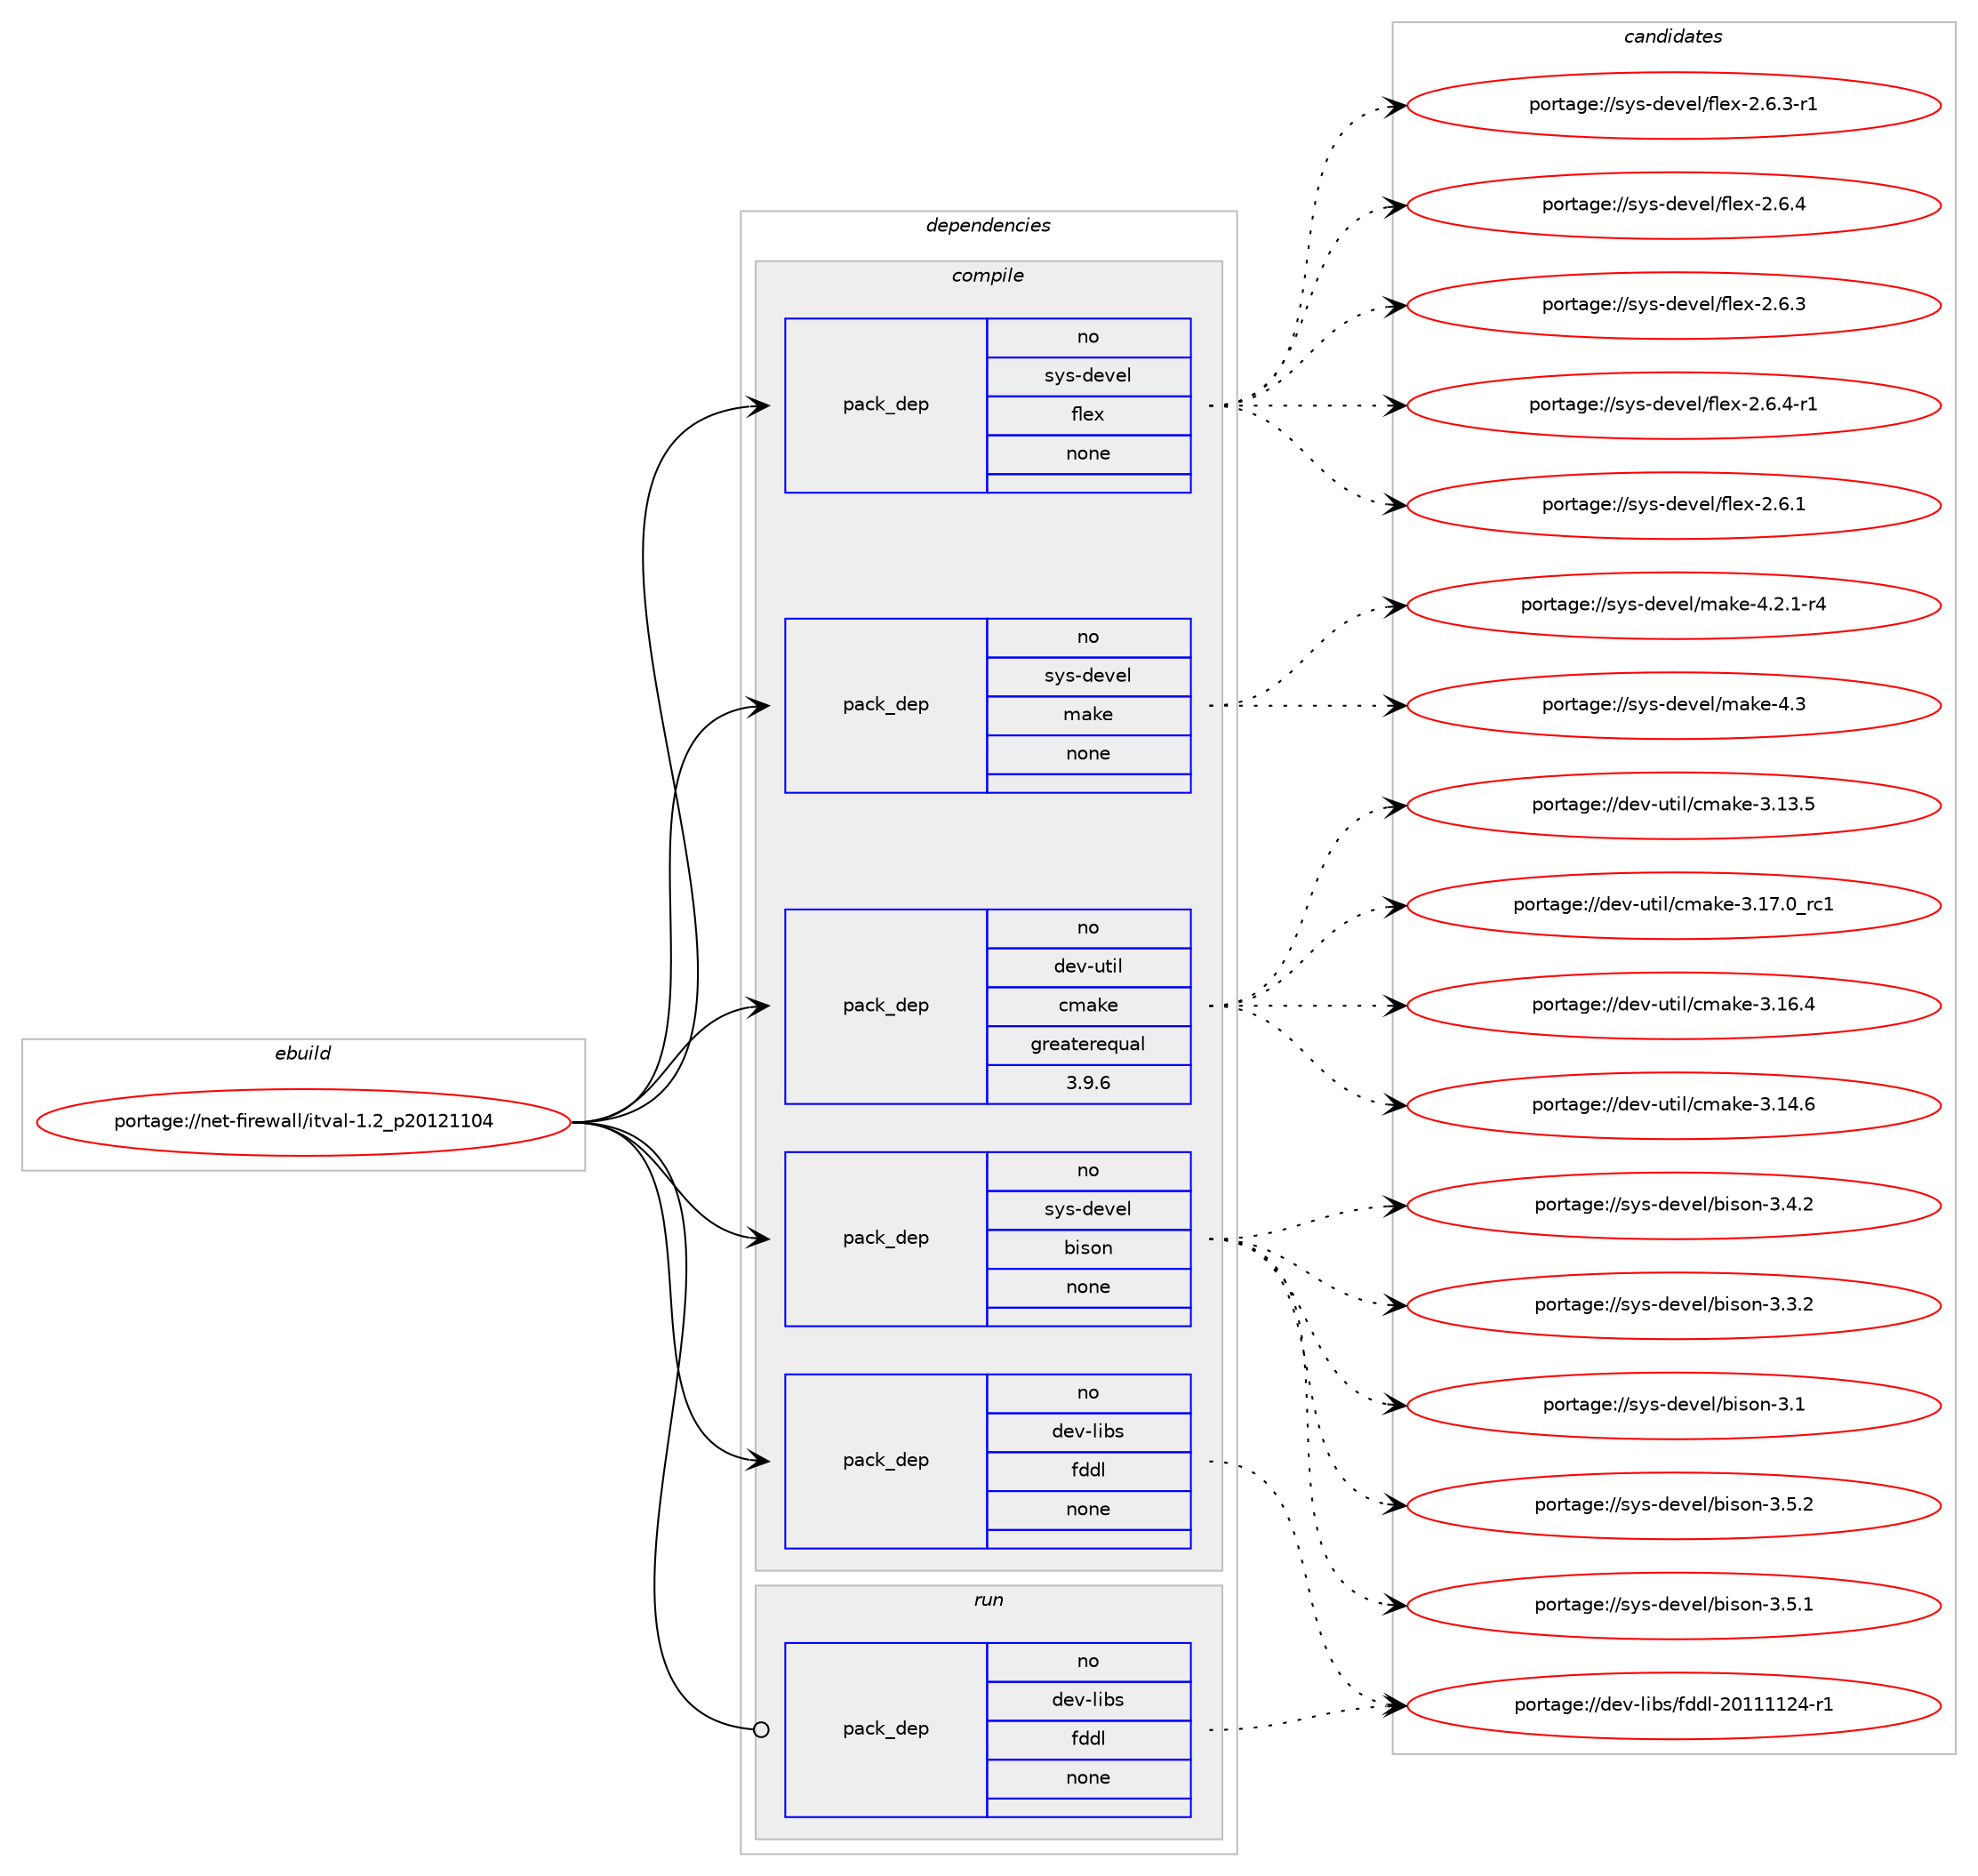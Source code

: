 digraph prolog {

# *************
# Graph options
# *************

newrank=true;
concentrate=true;
compound=true;
graph [rankdir=LR,fontname=Helvetica,fontsize=10,ranksep=1.5];#, ranksep=2.5, nodesep=0.2];
edge  [arrowhead=vee];
node  [fontname=Helvetica,fontsize=10];

# **********
# The ebuild
# **********

subgraph cluster_leftcol {
color=gray;
rank=same;
label=<<i>ebuild</i>>;
id [label="portage://net-firewall/itval-1.2_p20121104", color=red, width=4, href="../net-firewall/itval-1.2_p20121104.svg"];
}

# ****************
# The dependencies
# ****************

subgraph cluster_midcol {
color=gray;
label=<<i>dependencies</i>>;
subgraph cluster_compile {
fillcolor="#eeeeee";
style=filled;
label=<<i>compile</i>>;
subgraph pack113709 {
dependency148914 [label=<<TABLE BORDER="0" CELLBORDER="1" CELLSPACING="0" CELLPADDING="4" WIDTH="220"><TR><TD ROWSPAN="6" CELLPADDING="30">pack_dep</TD></TR><TR><TD WIDTH="110">no</TD></TR><TR><TD>dev-libs</TD></TR><TR><TD>fddl</TD></TR><TR><TD>none</TD></TR><TR><TD></TD></TR></TABLE>>, shape=none, color=blue];
}
id:e -> dependency148914:w [weight=20,style="solid",arrowhead="vee"];
subgraph pack113710 {
dependency148915 [label=<<TABLE BORDER="0" CELLBORDER="1" CELLSPACING="0" CELLPADDING="4" WIDTH="220"><TR><TD ROWSPAN="6" CELLPADDING="30">pack_dep</TD></TR><TR><TD WIDTH="110">no</TD></TR><TR><TD>dev-util</TD></TR><TR><TD>cmake</TD></TR><TR><TD>greaterequal</TD></TR><TR><TD>3.9.6</TD></TR></TABLE>>, shape=none, color=blue];
}
id:e -> dependency148915:w [weight=20,style="solid",arrowhead="vee"];
subgraph pack113711 {
dependency148916 [label=<<TABLE BORDER="0" CELLBORDER="1" CELLSPACING="0" CELLPADDING="4" WIDTH="220"><TR><TD ROWSPAN="6" CELLPADDING="30">pack_dep</TD></TR><TR><TD WIDTH="110">no</TD></TR><TR><TD>sys-devel</TD></TR><TR><TD>bison</TD></TR><TR><TD>none</TD></TR><TR><TD></TD></TR></TABLE>>, shape=none, color=blue];
}
id:e -> dependency148916:w [weight=20,style="solid",arrowhead="vee"];
subgraph pack113712 {
dependency148917 [label=<<TABLE BORDER="0" CELLBORDER="1" CELLSPACING="0" CELLPADDING="4" WIDTH="220"><TR><TD ROWSPAN="6" CELLPADDING="30">pack_dep</TD></TR><TR><TD WIDTH="110">no</TD></TR><TR><TD>sys-devel</TD></TR><TR><TD>flex</TD></TR><TR><TD>none</TD></TR><TR><TD></TD></TR></TABLE>>, shape=none, color=blue];
}
id:e -> dependency148917:w [weight=20,style="solid",arrowhead="vee"];
subgraph pack113713 {
dependency148918 [label=<<TABLE BORDER="0" CELLBORDER="1" CELLSPACING="0" CELLPADDING="4" WIDTH="220"><TR><TD ROWSPAN="6" CELLPADDING="30">pack_dep</TD></TR><TR><TD WIDTH="110">no</TD></TR><TR><TD>sys-devel</TD></TR><TR><TD>make</TD></TR><TR><TD>none</TD></TR><TR><TD></TD></TR></TABLE>>, shape=none, color=blue];
}
id:e -> dependency148918:w [weight=20,style="solid",arrowhead="vee"];
}
subgraph cluster_compileandrun {
fillcolor="#eeeeee";
style=filled;
label=<<i>compile and run</i>>;
}
subgraph cluster_run {
fillcolor="#eeeeee";
style=filled;
label=<<i>run</i>>;
subgraph pack113714 {
dependency148919 [label=<<TABLE BORDER="0" CELLBORDER="1" CELLSPACING="0" CELLPADDING="4" WIDTH="220"><TR><TD ROWSPAN="6" CELLPADDING="30">pack_dep</TD></TR><TR><TD WIDTH="110">no</TD></TR><TR><TD>dev-libs</TD></TR><TR><TD>fddl</TD></TR><TR><TD>none</TD></TR><TR><TD></TD></TR></TABLE>>, shape=none, color=blue];
}
id:e -> dependency148919:w [weight=20,style="solid",arrowhead="odot"];
}
}

# **************
# The candidates
# **************

subgraph cluster_choices {
rank=same;
color=gray;
label=<<i>candidates</i>>;

subgraph choice113709 {
color=black;
nodesep=1;
choice1001011184510810598115471021001001084550484949494950524511449 [label="portage://dev-libs/fddl-20111124-r1", color=red, width=4,href="../dev-libs/fddl-20111124-r1.svg"];
dependency148914:e -> choice1001011184510810598115471021001001084550484949494950524511449:w [style=dotted,weight="100"];
}
subgraph choice113710 {
color=black;
nodesep=1;
choice1001011184511711610510847991099710710145514649554648951149949 [label="portage://dev-util/cmake-3.17.0_rc1", color=red, width=4,href="../dev-util/cmake-3.17.0_rc1.svg"];
choice1001011184511711610510847991099710710145514649544652 [label="portage://dev-util/cmake-3.16.4", color=red, width=4,href="../dev-util/cmake-3.16.4.svg"];
choice1001011184511711610510847991099710710145514649524654 [label="portage://dev-util/cmake-3.14.6", color=red, width=4,href="../dev-util/cmake-3.14.6.svg"];
choice1001011184511711610510847991099710710145514649514653 [label="portage://dev-util/cmake-3.13.5", color=red, width=4,href="../dev-util/cmake-3.13.5.svg"];
dependency148915:e -> choice1001011184511711610510847991099710710145514649554648951149949:w [style=dotted,weight="100"];
dependency148915:e -> choice1001011184511711610510847991099710710145514649544652:w [style=dotted,weight="100"];
dependency148915:e -> choice1001011184511711610510847991099710710145514649524654:w [style=dotted,weight="100"];
dependency148915:e -> choice1001011184511711610510847991099710710145514649514653:w [style=dotted,weight="100"];
}
subgraph choice113711 {
color=black;
nodesep=1;
choice115121115451001011181011084798105115111110455146534650 [label="portage://sys-devel/bison-3.5.2", color=red, width=4,href="../sys-devel/bison-3.5.2.svg"];
choice115121115451001011181011084798105115111110455146534649 [label="portage://sys-devel/bison-3.5.1", color=red, width=4,href="../sys-devel/bison-3.5.1.svg"];
choice115121115451001011181011084798105115111110455146524650 [label="portage://sys-devel/bison-3.4.2", color=red, width=4,href="../sys-devel/bison-3.4.2.svg"];
choice115121115451001011181011084798105115111110455146514650 [label="portage://sys-devel/bison-3.3.2", color=red, width=4,href="../sys-devel/bison-3.3.2.svg"];
choice11512111545100101118101108479810511511111045514649 [label="portage://sys-devel/bison-3.1", color=red, width=4,href="../sys-devel/bison-3.1.svg"];
dependency148916:e -> choice115121115451001011181011084798105115111110455146534650:w [style=dotted,weight="100"];
dependency148916:e -> choice115121115451001011181011084798105115111110455146534649:w [style=dotted,weight="100"];
dependency148916:e -> choice115121115451001011181011084798105115111110455146524650:w [style=dotted,weight="100"];
dependency148916:e -> choice115121115451001011181011084798105115111110455146514650:w [style=dotted,weight="100"];
dependency148916:e -> choice11512111545100101118101108479810511511111045514649:w [style=dotted,weight="100"];
}
subgraph choice113712 {
color=black;
nodesep=1;
choice11512111545100101118101108471021081011204550465446524511449 [label="portage://sys-devel/flex-2.6.4-r1", color=red, width=4,href="../sys-devel/flex-2.6.4-r1.svg"];
choice1151211154510010111810110847102108101120455046544652 [label="portage://sys-devel/flex-2.6.4", color=red, width=4,href="../sys-devel/flex-2.6.4.svg"];
choice11512111545100101118101108471021081011204550465446514511449 [label="portage://sys-devel/flex-2.6.3-r1", color=red, width=4,href="../sys-devel/flex-2.6.3-r1.svg"];
choice1151211154510010111810110847102108101120455046544651 [label="portage://sys-devel/flex-2.6.3", color=red, width=4,href="../sys-devel/flex-2.6.3.svg"];
choice1151211154510010111810110847102108101120455046544649 [label="portage://sys-devel/flex-2.6.1", color=red, width=4,href="../sys-devel/flex-2.6.1.svg"];
dependency148917:e -> choice11512111545100101118101108471021081011204550465446524511449:w [style=dotted,weight="100"];
dependency148917:e -> choice1151211154510010111810110847102108101120455046544652:w [style=dotted,weight="100"];
dependency148917:e -> choice11512111545100101118101108471021081011204550465446514511449:w [style=dotted,weight="100"];
dependency148917:e -> choice1151211154510010111810110847102108101120455046544651:w [style=dotted,weight="100"];
dependency148917:e -> choice1151211154510010111810110847102108101120455046544649:w [style=dotted,weight="100"];
}
subgraph choice113713 {
color=black;
nodesep=1;
choice11512111545100101118101108471099710710145524651 [label="portage://sys-devel/make-4.3", color=red, width=4,href="../sys-devel/make-4.3.svg"];
choice1151211154510010111810110847109971071014552465046494511452 [label="portage://sys-devel/make-4.2.1-r4", color=red, width=4,href="../sys-devel/make-4.2.1-r4.svg"];
dependency148918:e -> choice11512111545100101118101108471099710710145524651:w [style=dotted,weight="100"];
dependency148918:e -> choice1151211154510010111810110847109971071014552465046494511452:w [style=dotted,weight="100"];
}
subgraph choice113714 {
color=black;
nodesep=1;
choice1001011184510810598115471021001001084550484949494950524511449 [label="portage://dev-libs/fddl-20111124-r1", color=red, width=4,href="../dev-libs/fddl-20111124-r1.svg"];
dependency148919:e -> choice1001011184510810598115471021001001084550484949494950524511449:w [style=dotted,weight="100"];
}
}

}
